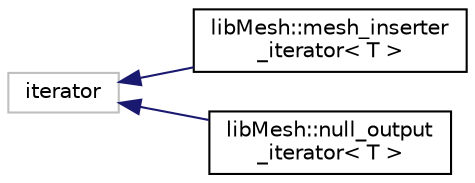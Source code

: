 digraph "Graphical Class Hierarchy"
{
  edge [fontname="Helvetica",fontsize="10",labelfontname="Helvetica",labelfontsize="10"];
  node [fontname="Helvetica",fontsize="10",shape=record];
  rankdir="LR";
  Node1 [label="iterator",height=0.2,width=0.4,color="grey75", fillcolor="white", style="filled"];
  Node1 -> Node2 [dir="back",color="midnightblue",fontsize="10",style="solid",fontname="Helvetica"];
  Node2 [label="libMesh::mesh_inserter\l_iterator\< T \>",height=0.2,width=0.4,color="black", fillcolor="white", style="filled",URL="$structlibMesh_1_1mesh__inserter__iterator.html"];
  Node1 -> Node3 [dir="back",color="midnightblue",fontsize="10",style="solid",fontname="Helvetica"];
  Node3 [label="libMesh::null_output\l_iterator\< T \>",height=0.2,width=0.4,color="black", fillcolor="white", style="filled",URL="$structlibMesh_1_1null__output__iterator.html"];
}
